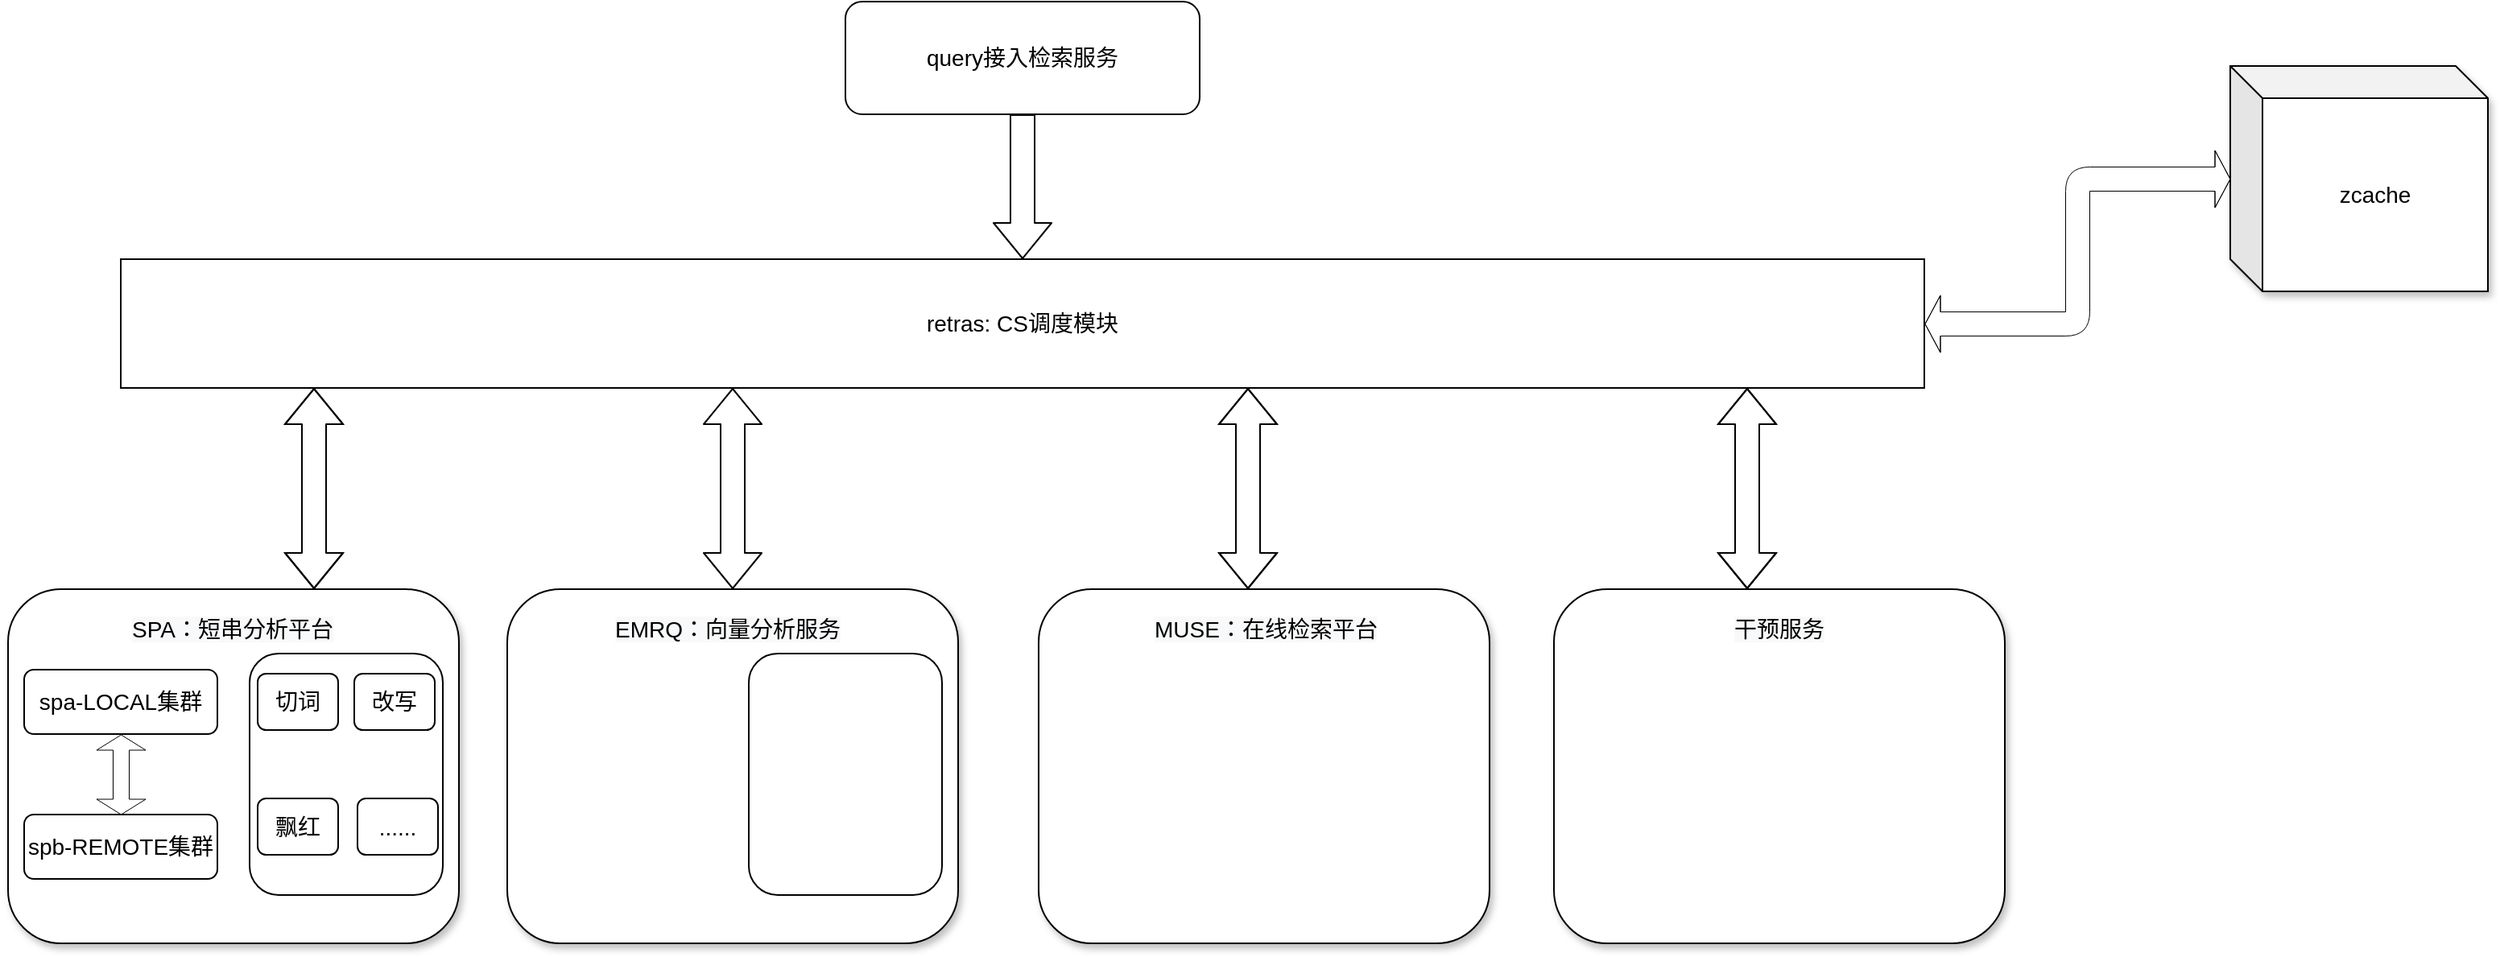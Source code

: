 <mxfile version="14.9.9" type="github">
  <diagram id="X4-ADLWSvJZZrzfmn5Tm" name="Page-1">
    <mxGraphModel dx="2407" dy="877" grid="1" gridSize="10" guides="1" tooltips="1" connect="1" arrows="1" fold="1" page="1" pageScale="1" pageWidth="827" pageHeight="1169" math="0" shadow="0">
      <root>
        <mxCell id="0" />
        <mxCell id="1" parent="0" />
        <mxCell id="eZSq4TChDH7j6ezGSI5d-34" style="edgeStyle=orthogonalEdgeStyle;shape=flexArrow;rounded=1;orthogonalLoop=1;jettySize=auto;html=1;fontSize=14;startArrow=block;endArrow=block;endFill=0;startSize=3;endSize=3;sourcePerimeterSpacing=0;strokeWidth=0.5;fillColor=#ffffff;width=15;" edge="1" parent="1" source="AJnZPBCz2BAqhgxGS_UB-1" target="eZSq4TChDH7j6ezGSI5d-49">
          <mxGeometry relative="1" as="geometry">
            <mxPoint x="1290" y="415" as="targetPoint" />
          </mxGeometry>
        </mxCell>
        <mxCell id="eZSq4TChDH7j6ezGSI5d-41" style="edgeStyle=orthogonalEdgeStyle;shape=flexArrow;rounded=1;orthogonalLoop=1;jettySize=auto;html=1;fontSize=14;startArrow=block;endArrow=block;endFill=0;startSize=7;endSize=7;sourcePerimeterSpacing=0;strokeWidth=1;targetPerimeterSpacing=0;fillColor=#ffffff;width=15;" edge="1" parent="1" source="AJnZPBCz2BAqhgxGS_UB-1" target="eZSq4TChDH7j6ezGSI5d-37">
          <mxGeometry relative="1" as="geometry">
            <Array as="points">
              <mxPoint x="740" y="550" />
              <mxPoint x="740" y="550" />
            </Array>
          </mxGeometry>
        </mxCell>
        <mxCell id="eZSq4TChDH7j6ezGSI5d-43" style="edgeStyle=orthogonalEdgeStyle;shape=flexArrow;rounded=1;orthogonalLoop=1;jettySize=auto;html=1;fontSize=14;startArrow=block;endArrow=block;endFill=0;startSize=7;endSize=7;sourcePerimeterSpacing=0;strokeWidth=1;targetPerimeterSpacing=0;fillColor=#ffffff;width=15;" edge="1" parent="1" source="AJnZPBCz2BAqhgxGS_UB-1" target="eZSq4TChDH7j6ezGSI5d-42">
          <mxGeometry relative="1" as="geometry">
            <Array as="points">
              <mxPoint x="1050" y="550" />
              <mxPoint x="1050" y="550" />
            </Array>
          </mxGeometry>
        </mxCell>
        <mxCell id="eZSq4TChDH7j6ezGSI5d-44" style="edgeStyle=orthogonalEdgeStyle;shape=flexArrow;rounded=1;orthogonalLoop=1;jettySize=auto;html=1;fontSize=14;startArrow=block;endArrow=block;endFill=0;startSize=7;endSize=7;sourcePerimeterSpacing=0;strokeWidth=1;targetPerimeterSpacing=0;fillColor=#ffffff;width=15;" edge="1" parent="1" source="AJnZPBCz2BAqhgxGS_UB-1" target="eZSq4TChDH7j6ezGSI5d-38">
          <mxGeometry relative="1" as="geometry">
            <Array as="points">
              <mxPoint x="160" y="530" />
              <mxPoint x="160" y="530" />
            </Array>
          </mxGeometry>
        </mxCell>
        <mxCell id="AJnZPBCz2BAqhgxGS_UB-1" value="retras: CS调度模块" style="rounded=0;whiteSpace=wrap;html=1;fontSize=14;" parent="1" vertex="1">
          <mxGeometry x="40" y="410" width="1120" height="80" as="geometry" />
        </mxCell>
        <mxCell id="eZSq4TChDH7j6ezGSI5d-7" style="edgeStyle=orthogonalEdgeStyle;shape=flexArrow;rounded=1;orthogonalLoop=1;jettySize=auto;html=1;exitX=0.5;exitY=1;exitDx=0;exitDy=0;entryX=0.5;entryY=0;entryDx=0;entryDy=0;fontSize=14;endSize=7;startSize=7;targetPerimeterSpacing=0;strokeWidth=1;fillColor=#ffffff;width=15;" edge="1" parent="1" source="eZSq4TChDH7j6ezGSI5d-3" target="AJnZPBCz2BAqhgxGS_UB-1">
          <mxGeometry relative="1" as="geometry" />
        </mxCell>
        <mxCell id="eZSq4TChDH7j6ezGSI5d-3" value="query接入检索服务" style="rounded=1;whiteSpace=wrap;html=1;fontSize=14;" vertex="1" parent="1">
          <mxGeometry x="490" y="250" width="220" height="70" as="geometry" />
        </mxCell>
        <mxCell id="eZSq4TChDH7j6ezGSI5d-58" style="edgeStyle=orthogonalEdgeStyle;shape=flexArrow;rounded=1;orthogonalLoop=1;jettySize=auto;html=1;fontSize=14;startArrow=block;endArrow=block;endFill=0;startSize=7;endSize=7;sourcePerimeterSpacing=0;strokeWidth=1;targetPerimeterSpacing=0;fillColor=#ffffff;width=15;" edge="1" parent="1" source="eZSq4TChDH7j6ezGSI5d-36" target="AJnZPBCz2BAqhgxGS_UB-1">
          <mxGeometry relative="1" as="geometry">
            <Array as="points">
              <mxPoint x="420" y="460" />
              <mxPoint x="420" y="460" />
            </Array>
          </mxGeometry>
        </mxCell>
        <mxCell id="eZSq4TChDH7j6ezGSI5d-36" value="" style="rounded=1;whiteSpace=wrap;html=1;fontSize=14;shadow=1;glass=0;sketch=0;" vertex="1" parent="1">
          <mxGeometry x="280" y="615" width="280" height="220" as="geometry" />
        </mxCell>
        <mxCell id="eZSq4TChDH7j6ezGSI5d-37" value="" style="rounded=1;whiteSpace=wrap;html=1;fontSize=14;shadow=1;" vertex="1" parent="1">
          <mxGeometry x="610" y="615" width="280" height="220" as="geometry" />
        </mxCell>
        <mxCell id="eZSq4TChDH7j6ezGSI5d-38" value="" style="rounded=1;whiteSpace=wrap;html=1;fontSize=14;shadow=1;" vertex="1" parent="1">
          <mxGeometry x="-30" y="615" width="280" height="220" as="geometry" />
        </mxCell>
        <mxCell id="eZSq4TChDH7j6ezGSI5d-42" value="" style="rounded=1;whiteSpace=wrap;html=1;fontSize=14;shadow=1;" vertex="1" parent="1">
          <mxGeometry x="930" y="615" width="280" height="220" as="geometry" />
        </mxCell>
        <mxCell id="eZSq4TChDH7j6ezGSI5d-47" style="edgeStyle=orthogonalEdgeStyle;shape=flexArrow;rounded=1;orthogonalLoop=1;jettySize=auto;html=1;fontSize=14;startArrow=block;endArrow=block;endFill=0;startSize=3;endSize=3;sourcePerimeterSpacing=0;strokeWidth=0.5;fillColor=#ffffff;" edge="1" parent="1" source="eZSq4TChDH7j6ezGSI5d-45" target="eZSq4TChDH7j6ezGSI5d-46">
          <mxGeometry relative="1" as="geometry" />
        </mxCell>
        <mxCell id="eZSq4TChDH7j6ezGSI5d-45" value="spa-LOCAL集群" style="rounded=1;whiteSpace=wrap;html=1;fontSize=14;" vertex="1" parent="1">
          <mxGeometry x="-20" y="665" width="120" height="40" as="geometry" />
        </mxCell>
        <mxCell id="eZSq4TChDH7j6ezGSI5d-46" value="spb-REMOTE集群" style="rounded=1;whiteSpace=wrap;html=1;fontSize=14;" vertex="1" parent="1">
          <mxGeometry x="-20" y="755" width="120" height="40" as="geometry" />
        </mxCell>
        <mxCell id="eZSq4TChDH7j6ezGSI5d-48" value="&lt;meta charset=&quot;utf-8&quot; style=&quot;font-size: 14px;&quot;&gt;&lt;span style=&quot;color: rgb(0, 0, 0); font-family: helvetica; font-size: 14px; font-style: normal; font-weight: 400; letter-spacing: normal; text-align: center; text-indent: 0px; text-transform: none; word-spacing: 0px; background-color: rgb(248, 249, 250); display: inline; float: none;&quot;&gt;SPA：短串分析平台&lt;/span&gt;" style="text;whiteSpace=wrap;html=1;fontSize=14;" vertex="1" parent="1">
          <mxGeometry x="45" y="625" width="130" height="30" as="geometry" />
        </mxCell>
        <mxCell id="eZSq4TChDH7j6ezGSI5d-49" value="zcache" style="shape=cube;whiteSpace=wrap;html=1;boundedLbl=1;backgroundOutline=1;darkOpacity=0.05;darkOpacity2=0.1;rounded=1;shadow=1;glass=0;sketch=0;fontSize=14;" vertex="1" parent="1">
          <mxGeometry x="1350" y="290" width="160" height="140" as="geometry" />
        </mxCell>
        <mxCell id="eZSq4TChDH7j6ezGSI5d-59" value="&lt;span style=&quot;color: rgb(0 , 0 , 0) ; font-family: &amp;#34;helvetica&amp;#34; ; font-size: 14px ; font-style: normal ; font-weight: 400 ; letter-spacing: normal ; text-align: center ; text-indent: 0px ; text-transform: none ; word-spacing: 0px ; background-color: rgb(248 , 249 , 250) ; display: inline ; float: none&quot;&gt;EMRQ：向量分析服务&lt;/span&gt;" style="text;whiteSpace=wrap;html=1;fontSize=14;" vertex="1" parent="1">
          <mxGeometry x="344.5" y="625" width="151" height="30" as="geometry" />
        </mxCell>
        <mxCell id="eZSq4TChDH7j6ezGSI5d-60" value="" style="rounded=1;whiteSpace=wrap;html=1;shadow=0;glass=0;sketch=0;fontSize=14;gradientColor=none;" vertex="1" parent="1">
          <mxGeometry x="120" y="655" width="120" height="150" as="geometry" />
        </mxCell>
        <mxCell id="eZSq4TChDH7j6ezGSI5d-61" value="切词" style="rounded=1;whiteSpace=wrap;html=1;shadow=0;glass=0;sketch=0;fontSize=14;" vertex="1" parent="1">
          <mxGeometry x="125" y="667.5" width="50" height="35" as="geometry" />
        </mxCell>
        <mxCell id="eZSq4TChDH7j6ezGSI5d-62" value="改写" style="rounded=1;whiteSpace=wrap;html=1;shadow=0;glass=0;sketch=0;fontSize=14;" vertex="1" parent="1">
          <mxGeometry x="185" y="667.5" width="50" height="35" as="geometry" />
        </mxCell>
        <mxCell id="eZSq4TChDH7j6ezGSI5d-63" value="飘红" style="rounded=1;whiteSpace=wrap;html=1;shadow=0;glass=0;sketch=0;fontSize=14;" vertex="1" parent="1">
          <mxGeometry x="125" y="745" width="50" height="35" as="geometry" />
        </mxCell>
        <mxCell id="eZSq4TChDH7j6ezGSI5d-64" value="......" style="rounded=1;whiteSpace=wrap;html=1;shadow=0;glass=0;sketch=0;fontSize=14;" vertex="1" parent="1">
          <mxGeometry x="187" y="745" width="50" height="35" as="geometry" />
        </mxCell>
        <mxCell id="eZSq4TChDH7j6ezGSI5d-68" value="" style="rounded=1;whiteSpace=wrap;html=1;shadow=0;glass=0;sketch=0;fontSize=14;gradientColor=none;" vertex="1" parent="1">
          <mxGeometry x="430" y="655" width="120" height="150" as="geometry" />
        </mxCell>
        <mxCell id="eZSq4TChDH7j6ezGSI5d-69" value="&lt;span style=&quot;color: rgb(0, 0, 0); font-family: helvetica; font-size: 14px; font-style: normal; font-weight: 400; letter-spacing: normal; text-align: center; text-indent: 0px; text-transform: none; word-spacing: 0px; background-color: rgb(248, 249, 250); display: inline; float: none;&quot;&gt;MUSE：在线检索平台&lt;/span&gt;" style="text;whiteSpace=wrap;html=1;fontSize=14;" vertex="1" parent="1">
          <mxGeometry x="680" y="625" width="150" height="30" as="geometry" />
        </mxCell>
        <mxCell id="eZSq4TChDH7j6ezGSI5d-70" value="&lt;span style=&quot;color: rgb(0 , 0 , 0) ; font-family: &amp;#34;helvetica&amp;#34; ; font-size: 14px ; font-style: normal ; font-weight: 400 ; letter-spacing: normal ; text-align: center ; text-indent: 0px ; text-transform: none ; word-spacing: 0px ; background-color: rgb(248 , 249 , 250) ; display: inline ; float: none&quot;&gt;干预服务&lt;/span&gt;" style="text;whiteSpace=wrap;html=1;fontSize=14;" vertex="1" parent="1">
          <mxGeometry x="1040" y="625" width="60" height="30" as="geometry" />
        </mxCell>
      </root>
    </mxGraphModel>
  </diagram>
</mxfile>
